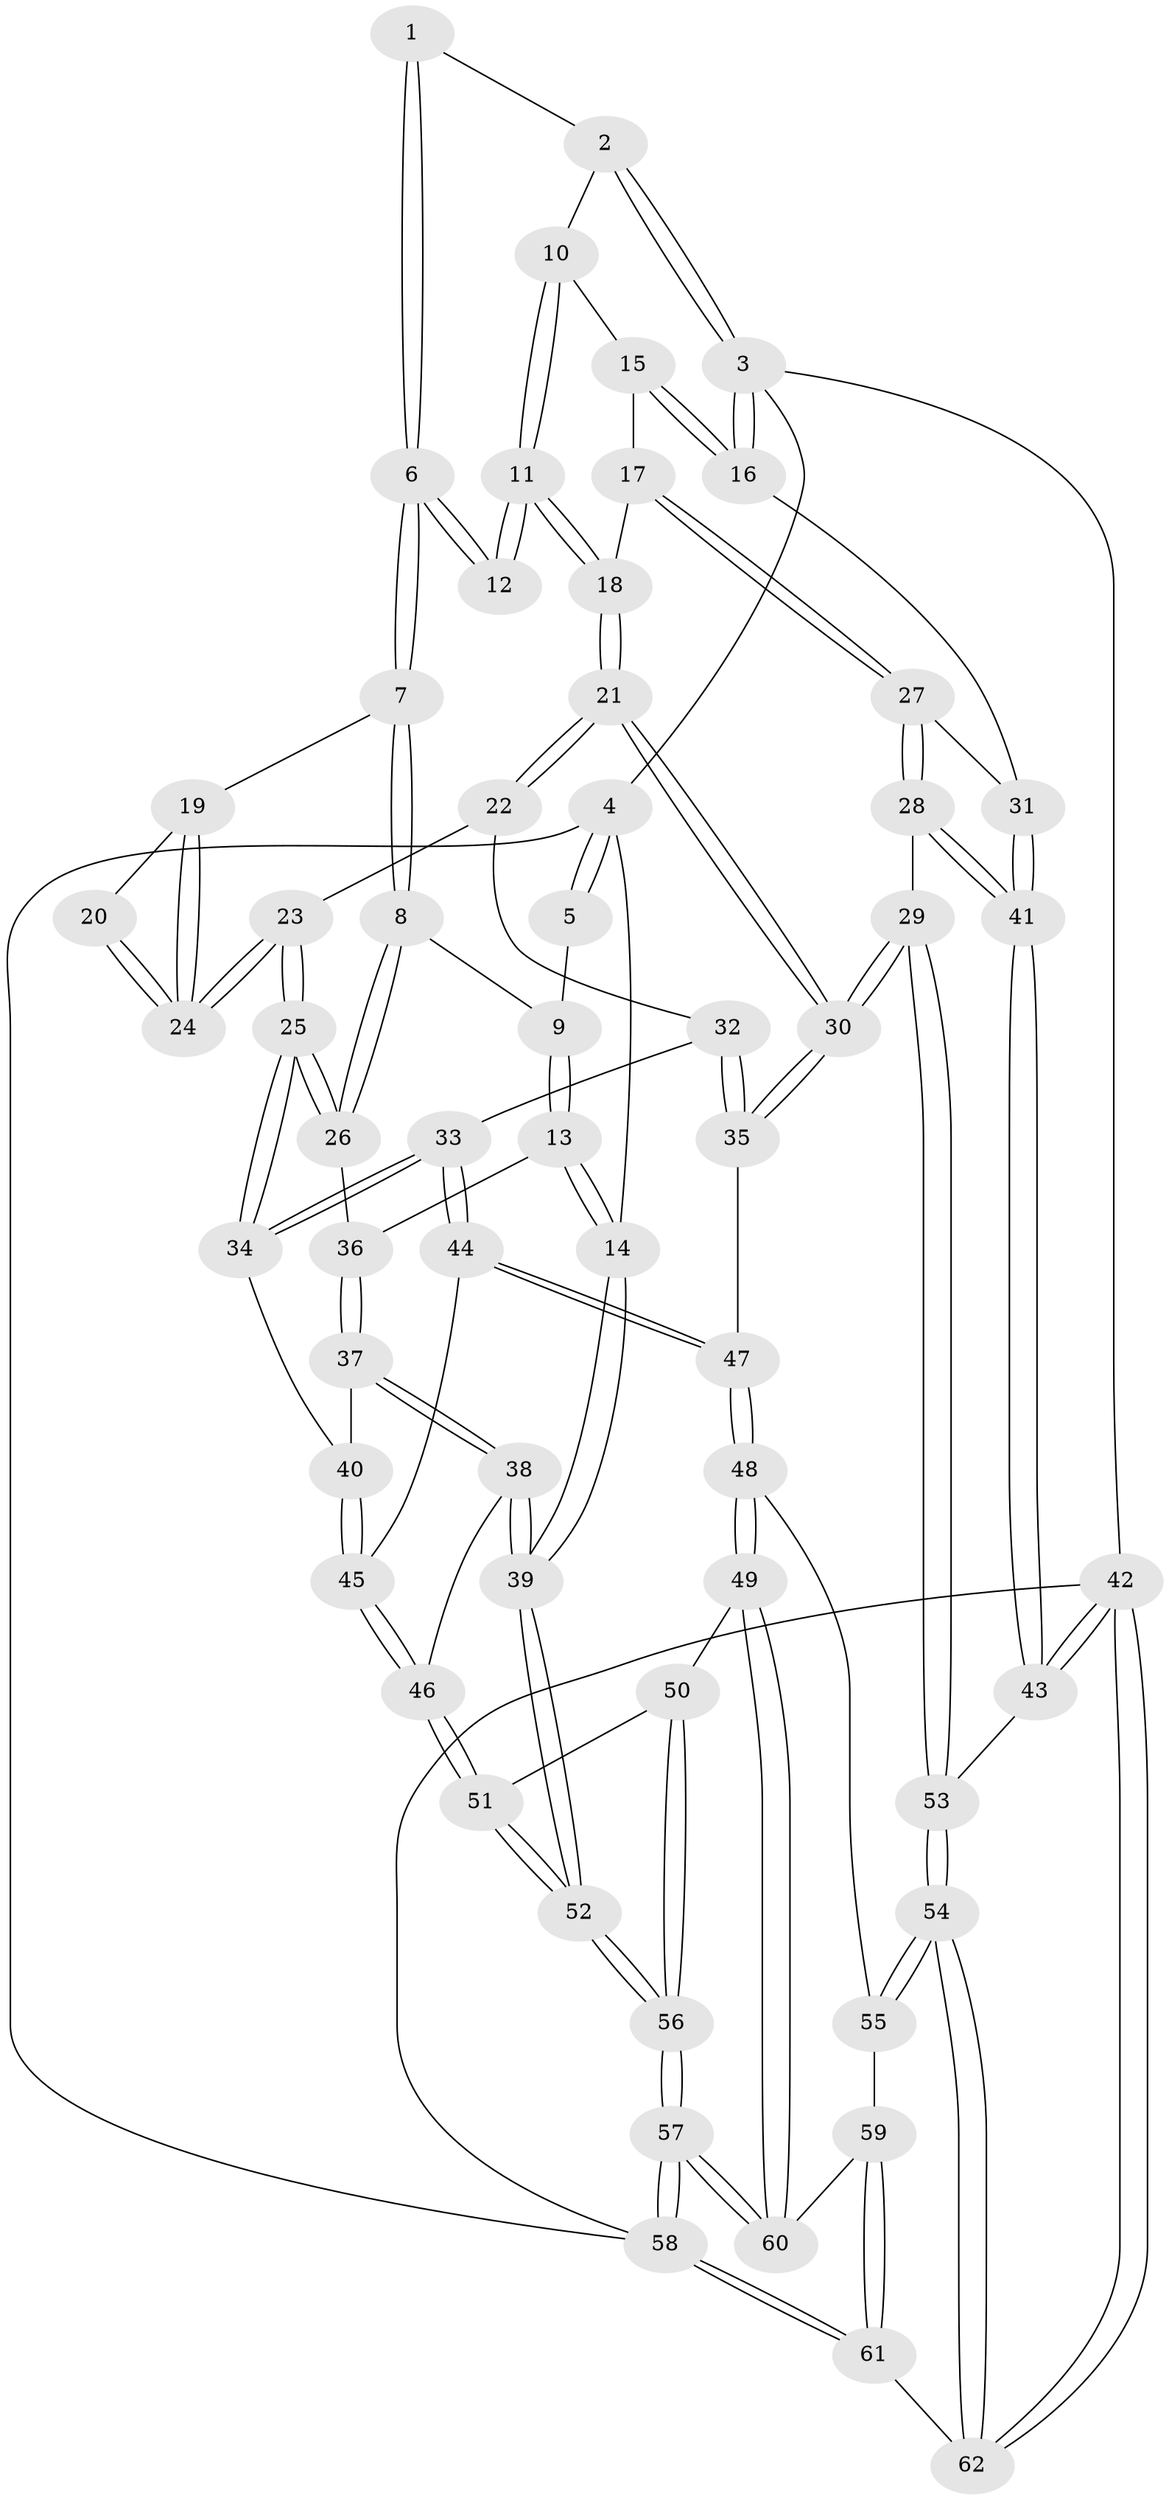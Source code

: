 // coarse degree distribution, {2: 0.15789473684210525, 3: 0.6052631578947368, 4: 0.07894736842105263, 6: 0.13157894736842105, 5: 0.02631578947368421}
// Generated by graph-tools (version 1.1) at 2025/54/03/04/25 22:54:20]
// undirected, 62 vertices, 152 edges
graph export_dot {
  node [color=gray90,style=filled];
  1 [pos="+0.5667976499872637+0"];
  2 [pos="+0.7769179984475838+0"];
  3 [pos="+1+0"];
  4 [pos="+0+0"];
  5 [pos="+0.18225809564499337+0"];
  6 [pos="+0.5577084241239184+0"];
  7 [pos="+0.3594335093050665+0.17618556314921113"];
  8 [pos="+0.28283250501777657+0.1946397488878606"];
  9 [pos="+0.19871560107112218+0"];
  10 [pos="+0.7843517536960258+0.08560047530784988"];
  11 [pos="+0.6755453655658518+0.1820038593534104"];
  12 [pos="+0.6371079578836408+0.15561528062445365"];
  13 [pos="+0+0.24182501699025175"];
  14 [pos="+0+0.24629604227130722"];
  15 [pos="+0.8826174196152627+0.11567310146168373"];
  16 [pos="+1+0"];
  17 [pos="+0.8479012315059445+0.2547241613587129"];
  18 [pos="+0.6877567119626856+0.20442393985520382"];
  19 [pos="+0.372529768781417+0.18100546013948457"];
  20 [pos="+0.6078029029757221+0.17024638773546646"];
  21 [pos="+0.6514405951618453+0.35063074309204595"];
  22 [pos="+0.5124583923422685+0.31204471148625446"];
  23 [pos="+0.5097063871114005+0.30565464233389794"];
  24 [pos="+0.5056210709314471+0.282732268152786"];
  25 [pos="+0.26282363339426557+0.3429247425391936"];
  26 [pos="+0.22734010237617105+0.2940874940849653"];
  27 [pos="+0.8980695472932372+0.3153480167900115"];
  28 [pos="+0.7578666662947238+0.6041840475196734"];
  29 [pos="+0.750999854023536+0.6064057403211004"];
  30 [pos="+0.7095094952850062+0.5884684939204204"];
  31 [pos="+1+0.256386728000837"];
  32 [pos="+0.5110833072963265+0.3153227011398774"];
  33 [pos="+0.34739332299008674+0.47133402315415585"];
  34 [pos="+0.28133886588556023+0.3736849041928826"];
  35 [pos="+0.5454468745768392+0.5890417561235688"];
  36 [pos="+0.21425114097150208+0.2960321083496772"];
  37 [pos="+0.08145890174895451+0.5014961579374085"];
  38 [pos="+0+0.5412759933694048"];
  39 [pos="+0+0.5821618448264205"];
  40 [pos="+0.1464308362920637+0.5382234936183499"];
  41 [pos="+1+0.6666391032592502"];
  42 [pos="+1+1"];
  43 [pos="+1+0.7774281226935643"];
  44 [pos="+0.35765648080858903+0.49587133542650014"];
  45 [pos="+0.19773042016158685+0.582975519162504"];
  46 [pos="+0.16986284067370674+0.6414425098064931"];
  47 [pos="+0.467090937740069+0.5992408039986913"];
  48 [pos="+0.44762895744457276+0.633661630486251"];
  49 [pos="+0.31216737730533245+0.7765480848143476"];
  50 [pos="+0.28249584547522283+0.7719147541857917"];
  51 [pos="+0.16847903494229205+0.6968147116788873"];
  52 [pos="+0+0.852366834982386"];
  53 [pos="+0.729124610992892+0.8853939919786766"];
  54 [pos="+0.7169802750074052+0.9702773688540066"];
  55 [pos="+0.511605991224205+0.8536111616363514"];
  56 [pos="+0+1"];
  57 [pos="+0+1"];
  58 [pos="+0+1"];
  59 [pos="+0.36500972442094987+0.9147249503619818"];
  60 [pos="+0.33341796547888314+0.8641330466843692"];
  61 [pos="+0.41304443000715246+1"];
  62 [pos="+0.7387069156590312+1"];
  1 -- 2;
  1 -- 6;
  1 -- 6;
  2 -- 3;
  2 -- 3;
  2 -- 10;
  3 -- 4;
  3 -- 16;
  3 -- 16;
  3 -- 42;
  4 -- 5;
  4 -- 5;
  4 -- 14;
  4 -- 58;
  5 -- 9;
  6 -- 7;
  6 -- 7;
  6 -- 12;
  6 -- 12;
  7 -- 8;
  7 -- 8;
  7 -- 19;
  8 -- 9;
  8 -- 26;
  8 -- 26;
  9 -- 13;
  9 -- 13;
  10 -- 11;
  10 -- 11;
  10 -- 15;
  11 -- 12;
  11 -- 12;
  11 -- 18;
  11 -- 18;
  13 -- 14;
  13 -- 14;
  13 -- 36;
  14 -- 39;
  14 -- 39;
  15 -- 16;
  15 -- 16;
  15 -- 17;
  16 -- 31;
  17 -- 18;
  17 -- 27;
  17 -- 27;
  18 -- 21;
  18 -- 21;
  19 -- 20;
  19 -- 24;
  19 -- 24;
  20 -- 24;
  20 -- 24;
  21 -- 22;
  21 -- 22;
  21 -- 30;
  21 -- 30;
  22 -- 23;
  22 -- 32;
  23 -- 24;
  23 -- 24;
  23 -- 25;
  23 -- 25;
  25 -- 26;
  25 -- 26;
  25 -- 34;
  25 -- 34;
  26 -- 36;
  27 -- 28;
  27 -- 28;
  27 -- 31;
  28 -- 29;
  28 -- 41;
  28 -- 41;
  29 -- 30;
  29 -- 30;
  29 -- 53;
  29 -- 53;
  30 -- 35;
  30 -- 35;
  31 -- 41;
  31 -- 41;
  32 -- 33;
  32 -- 35;
  32 -- 35;
  33 -- 34;
  33 -- 34;
  33 -- 44;
  33 -- 44;
  34 -- 40;
  35 -- 47;
  36 -- 37;
  36 -- 37;
  37 -- 38;
  37 -- 38;
  37 -- 40;
  38 -- 39;
  38 -- 39;
  38 -- 46;
  39 -- 52;
  39 -- 52;
  40 -- 45;
  40 -- 45;
  41 -- 43;
  41 -- 43;
  42 -- 43;
  42 -- 43;
  42 -- 62;
  42 -- 62;
  42 -- 58;
  43 -- 53;
  44 -- 45;
  44 -- 47;
  44 -- 47;
  45 -- 46;
  45 -- 46;
  46 -- 51;
  46 -- 51;
  47 -- 48;
  47 -- 48;
  48 -- 49;
  48 -- 49;
  48 -- 55;
  49 -- 50;
  49 -- 60;
  49 -- 60;
  50 -- 51;
  50 -- 56;
  50 -- 56;
  51 -- 52;
  51 -- 52;
  52 -- 56;
  52 -- 56;
  53 -- 54;
  53 -- 54;
  54 -- 55;
  54 -- 55;
  54 -- 62;
  54 -- 62;
  55 -- 59;
  56 -- 57;
  56 -- 57;
  57 -- 58;
  57 -- 58;
  57 -- 60;
  57 -- 60;
  58 -- 61;
  58 -- 61;
  59 -- 60;
  59 -- 61;
  59 -- 61;
  61 -- 62;
}
